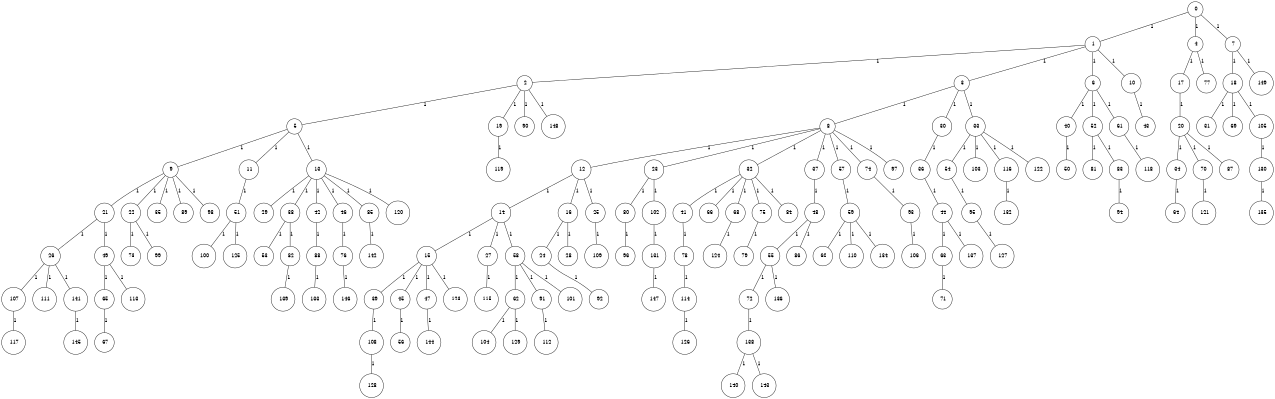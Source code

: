 graph G {
size="8.5,11;"
ratio = "expand;"
fixedsize="true;"
overlap="scale;"
node[shape=circle,width=.12,hight=.12,fontsize=12]
edge[fontsize=12]

0[label=" 0" color=black, pos="1.9968206,2.5556901!"];
1[label=" 1" color=black, pos="0.61517659,0.18663466!"];
2[label=" 2" color=black, pos="1.66856,1.6695885!"];
3[label=" 3" color=black, pos="2.8175085,0.087381525!"];
4[label=" 4" color=black, pos="2.8853266,1.7961924!"];
5[label=" 5" color=black, pos="1.4881799,2.8864431!"];
6[label=" 6" color=black, pos="1.7347056,2.1779602!"];
7[label=" 7" color=black, pos="1.5975165,0.51115706!"];
8[label=" 8" color=black, pos="0.74266799,2.7063532!"];
9[label=" 9" color=black, pos="1.4304032,1.5222604!"];
10[label=" 10" color=black, pos="1.9478261,2.0242338!"];
11[label=" 11" color=black, pos="1.9497625,0.11558206!"];
12[label=" 12" color=black, pos="1.4916524,1.5264407!"];
13[label=" 13" color=black, pos="1.9885471,1.8580637!"];
14[label=" 14" color=black, pos="2.8990531,2.0994441!"];
15[label=" 15" color=black, pos="1.2711775,0.090906663!"];
16[label=" 16" color=black, pos="2.6774484,0.37169003!"];
17[label=" 17" color=black, pos="2.6902478,2.2068148!"];
18[label=" 18" color=black, pos="2.0857993,2.4034084!"];
19[label=" 19" color=black, pos="0.34266399,2.8706509!"];
20[label=" 20" color=black, pos="0.43076486,0.81414877!"];
21[label=" 21" color=black, pos="0.80997536,0.14256474!"];
22[label=" 22" color=black, pos="1.7082363,2.2055981!"];
23[label=" 23" color=black, pos="0.85261007,2.9932592!"];
24[label=" 24" color=black, pos="0.093764653,2.63791!"];
25[label=" 25" color=black, pos="0.25889964,1.4220863!"];
26[label=" 26" color=black, pos="0.075773412,2.3802607!"];
27[label=" 27" color=black, pos="0.34448507,1.2527538!"];
28[label=" 28" color=black, pos="1.6480032,1.1945619!"];
29[label=" 29" color=black, pos="2.7391151,2.167007!"];
30[label=" 30" color=black, pos="2.5791356,1.4267652!"];
31[label=" 31" color=black, pos="0.66910989,2.9618041!"];
32[label=" 32" color=black, pos="0.78497365,1.546887!"];
33[label=" 33" color=black, pos="0.44443886,2.3885722!"];
34[label=" 34" color=black, pos="2.7944679,0.93864967!"];
35[label=" 35" color=black, pos="1.0197445,1.9142029!"];
36[label=" 36" color=black, pos="0.25830612,1.1257262!"];
37[label=" 37" color=black, pos="2.4458915,1.4447726!"];
38[label=" 38" color=black, pos="0.66533841,1.4567727!"];
39[label=" 39" color=black, pos="0.29156218,2.0973229!"];
40[label=" 40" color=black, pos="2.0182908,2.1204091!"];
41[label=" 41" color=black, pos="2.6131831,2.982942!"];
42[label=" 42" color=black, pos="1.2778143,0.54660396!"];
43[label=" 43" color=black, pos="2.1129951,0.96530648!"];
44[label=" 44" color=black, pos="0.56957171,0.36872246!"];
45[label=" 45" color=black, pos="0.383766,2.0404903!"];
46[label=" 46" color=black, pos="0.68503284,0.38355271!"];
47[label=" 47" color=black, pos="2.9158398,1.0531308!"];
48[label=" 48" color=black, pos="1.1250854,2.3968603!"];
49[label=" 49" color=black, pos="1.6825213,0.14591947!"];
50[label=" 50" color=black, pos="2.3013939,2.2578943!"];
51[label=" 51" color=black, pos="1.1533303,2.7856903!"];
52[label=" 52" color=black, pos="0.31423355,0.73836523!"];
53[label=" 53" color=black, pos="0.96790778,0.74710395!"];
54[label=" 54" color=black, pos="1.2761185,2.6295356!"];
55[label=" 55" color=black, pos="0.61153223,0.1260889!"];
56[label=" 56" color=black, pos="2.8562064,0.47488611!"];
57[label=" 57" color=black, pos="0.90275139,0.49906329!"];
58[label=" 58" color=black, pos="0.31332901,2.6185342!"];
59[label=" 59" color=black, pos="2.9801585,0.1895613!"];
60[label=" 60" color=black, pos="1.5586372,1.9923916!"];
61[label=" 61" color=black, pos="1.7067821,0.17948562!"];
62[label=" 62" color=black, pos="1.8701522,1.1748589!"];
63[label=" 63" color=black, pos="1.4916877,2.218302!"];
64[label=" 64" color=black, pos="2.823897,0.88662188!"];
65[label=" 65" color=black, pos="2.3139937,0.93079364!"];
66[label=" 66" color=black, pos="0.14264282,0.093982045!"];
67[label=" 67" color=black, pos="0.9535524,0.4171933!"];
68[label=" 68" color=black, pos="0.21146988,2.0387346!"];
69[label=" 69" color=black, pos="1.1490804,0.90115258!"];
70[label=" 70" color=black, pos="2.0272415,0.50091697!"];
71[label=" 71" color=black, pos="0.37695934,0.8668234!"];
72[label=" 72" color=black, pos="0.41240717,1.9275047!"];
73[label=" 73" color=black, pos="1.1391305,1.3537237!"];
74[label=" 74" color=black, pos="0.40762627,2.4045746!"];
75[label=" 75" color=black, pos="0.73124904,1.8733683!"];
76[label=" 76" color=black, pos="1.2313527,0.86097088!"];
77[label=" 77" color=black, pos="0.13032322,2.3996656!"];
78[label=" 78" color=black, pos="1.838135,2.676494!"];
79[label=" 79" color=black, pos="0.61980163,1.4159507!"];
80[label=" 80" color=black, pos="0.29676266,1.7586097!"];
81[label=" 81" color=black, pos="2.2017538,1.7176664!"];
82[label=" 82" color=black, pos="0.56003905,2.9705587!"];
83[label=" 83" color=black, pos="1.9440088,2.234007!"];
84[label=" 84" color=black, pos="0.75602997,1.5557946!"];
85[label=" 85" color=black, pos="0.85710136,2.0439179!"];
86[label=" 86" color=black, pos="1.8560428,0.91033065!"];
87[label=" 87" color=black, pos="1.2637293,0.50805326!"];
88[label=" 88" color=black, pos="1.6697367,0.99638505!"];
89[label=" 89" color=black, pos="2.3789963,0.48087053!"];
90[label=" 90" color=black, pos="0.83629235,0.23032347!"];
91[label=" 91" color=black, pos="1.2953563,1.9556626!"];
92[label=" 92" color=black, pos="0.55930839,1.9377394!"];
93[label=" 93" color=black, pos="1.4669174,1.1116461!"];
94[label=" 94" color=black, pos="0.70206927,2.7988047!"];
95[label=" 95" color=black, pos="0.34825803,0.52629049!"];
96[label=" 96" color=black, pos="2.5735209,2.8894852!"];
97[label=" 97" color=black, pos="0.23672695,0.8915526!"];
98[label=" 98" color=black, pos="2.821785,1.8533204!"];
99[label=" 99" color=black, pos="1.5862066,0.16852753!"];
100[label=" 100" color=black, pos="2.3204402,0.5619247!"];
101[label=" 101" color=black, pos="2.0879243,1.1103178!"];
102[label=" 102" color=black, pos="1.6955475,1.7557921!"];
103[label=" 103" color=black, pos="2.2159804,1.0618003!"];
104[label=" 104" color=black, pos="1.8047582,0.74201848!"];
105[label=" 105" color=black, pos="0.32164123,1.1145044!"];
106[label=" 106" color=black, pos="1.7554471,0.26056751!"];
107[label=" 107" color=black, pos="1.7768079,1.4871687!"];
108[label=" 108" color=black, pos="0.53536201,2.8846056!"];
109[label=" 109" color=black, pos="2.7226641,0.41327993!"];
110[label=" 110" color=black, pos="1.9040458,2.4620172!"];
111[label=" 111" color=black, pos="0.4511547,0.90952747!"];
112[label=" 112" color=black, pos="0.47510291,2.297398!"];
113[label=" 113" color=black, pos="1.285117,1.9401704!"];
114[label=" 114" color=black, pos="0.37972721,2.3822179!"];
115[label=" 115" color=black, pos="0.62983294,0.25378311!"];
116[label=" 116" color=black, pos="1.9184799,1.7884813!"];
117[label=" 117" color=black, pos="1.1333121,0.059355657!"];
118[label=" 118" color=black, pos="2.3708333,0.15738417!"];
119[label=" 119" color=black, pos="2.0451903,0.077900848!"];
120[label=" 120" color=black, pos="2.7184576,2.3170373!"];
121[label=" 121" color=black, pos="2.7872012,1.0441387!"];
122[label=" 122" color=black, pos="2.4579456,2.3234635!"];
123[label=" 123" color=black, pos="2.2957431,2.2529735!"];
124[label=" 124" color=black, pos="2.7156353,1.855367!"];
125[label=" 125" color=black, pos="0.24321596,0.88630539!"];
126[label=" 126" color=black, pos="2.4360955,1.4360372!"];
127[label=" 127" color=black, pos="0.11060119,1.0015789!"];
128[label=" 128" color=black, pos="0.88923691,0.83263336!"];
129[label=" 129" color=black, pos="0.57582394,1.8433665!"];
130[label=" 130" color=black, pos="0.30312872,1.121548!"];
131[label=" 131" color=black, pos="0.74407656,0.81309488!"];
132[label=" 132" color=black, pos="2.4159762,0.30865928!"];
133[label=" 133" color=black, pos="2.5831846,2.2732414!"];
134[label=" 134" color=black, pos="0.23865423,0.5005659!"];
135[label=" 135" color=black, pos="2.2232168,1.1783142!"];
136[label=" 136" color=black, pos="0.82076108,1.7888918!"];
137[label=" 137" color=black, pos="1.8877197,2.4303545!"];
138[label=" 138" color=black, pos="2.7990883,2.7897202!"];
139[label=" 139" color=black, pos="2.9264241,0.0028766789!"];
140[label=" 140" color=black, pos="0.27127704,0.0015924838!"];
141[label=" 141" color=black, pos="0.50650063,0.87374178!"];
142[label=" 142" color=black, pos="0.98411261,0.094410277!"];
143[label=" 143" color=black, pos="0.87645251,0.31978305!"];
144[label=" 144" color=black, pos="1.283672,2.0937986!"];
145[label=" 145" color=black, pos="1.7409331,2.3622401!"];
146[label=" 146" color=black, pos="0.076055708,2.0831862!"];
147[label=" 147" color=black, pos="2.7547754,0.34488005!"];
148[label=" 148" color=black, pos="1.3975988,1.8805141!"];
149[label=" 149" color=black, pos="0.62130646,0.64925432!"];
0--1[label="1"]
0--4[label="1"]
0--7[label="1"]
1--2[label="1"]
1--3[label="1"]
1--6[label="1"]
1--10[label="1"]
2--5[label="1"]
2--19[label="1"]
2--90[label="1"]
2--148[label="1"]
3--8[label="1"]
3--30[label="1"]
3--33[label="1"]
4--17[label="1"]
4--77[label="1"]
5--9[label="1"]
5--11[label="1"]
5--13[label="1"]
6--40[label="1"]
6--52[label="1"]
6--61[label="1"]
7--18[label="1"]
7--149[label="1"]
8--12[label="1"]
8--23[label="1"]
8--32[label="1"]
8--37[label="1"]
8--57[label="1"]
8--74[label="1"]
8--97[label="1"]
9--21[label="1"]
9--22[label="1"]
9--35[label="1"]
9--89[label="1"]
9--98[label="1"]
10--43[label="1"]
11--51[label="1"]
12--14[label="1"]
12--16[label="1"]
12--25[label="1"]
13--29[label="1"]
13--38[label="1"]
13--42[label="1"]
13--46[label="1"]
13--85[label="1"]
13--120[label="1"]
14--15[label="1"]
14--27[label="1"]
14--58[label="1"]
15--39[label="1"]
15--45[label="1"]
15--47[label="1"]
15--123[label="1"]
16--24[label="1"]
16--28[label="1"]
17--20[label="1"]
18--31[label="1"]
18--69[label="1"]
18--105[label="1"]
19--119[label="1"]
20--34[label="1"]
20--70[label="1"]
20--87[label="1"]
21--26[label="1"]
21--49[label="1"]
22--73[label="1"]
22--99[label="1"]
23--80[label="1"]
23--102[label="1"]
24--92[label="1"]
25--109[label="1"]
26--107[label="1"]
26--111[label="1"]
26--141[label="1"]
27--115[label="1"]
30--36[label="1"]
32--41[label="1"]
32--66[label="1"]
32--68[label="1"]
32--75[label="1"]
32--84[label="1"]
33--54[label="1"]
33--103[label="1"]
33--116[label="1"]
33--122[label="1"]
34--64[label="1"]
36--44[label="1"]
37--48[label="1"]
38--53[label="1"]
38--82[label="1"]
39--108[label="1"]
40--50[label="1"]
41--78[label="1"]
42--88[label="1"]
44--63[label="1"]
44--137[label="1"]
45--56[label="1"]
46--76[label="1"]
47--144[label="1"]
48--55[label="1"]
48--86[label="1"]
49--65[label="1"]
49--113[label="1"]
51--100[label="1"]
51--125[label="1"]
52--81[label="1"]
52--83[label="1"]
54--95[label="1"]
55--72[label="1"]
55--136[label="1"]
57--59[label="1"]
58--62[label="1"]
58--91[label="1"]
58--101[label="1"]
59--60[label="1"]
59--110[label="1"]
59--134[label="1"]
61--118[label="1"]
62--104[label="1"]
62--129[label="1"]
63--71[label="1"]
65--67[label="1"]
68--124[label="1"]
70--121[label="1"]
72--138[label="1"]
74--93[label="1"]
75--79[label="1"]
76--146[label="1"]
78--114[label="1"]
80--96[label="1"]
82--139[label="1"]
83--94[label="1"]
85--142[label="1"]
88--133[label="1"]
91--112[label="1"]
93--106[label="1"]
95--127[label="1"]
102--131[label="1"]
105--130[label="1"]
107--117[label="1"]
108--128[label="1"]
114--126[label="1"]
116--132[label="1"]
130--135[label="1"]
131--147[label="1"]
138--140[label="1"]
138--143[label="1"]
141--145[label="1"]

}
